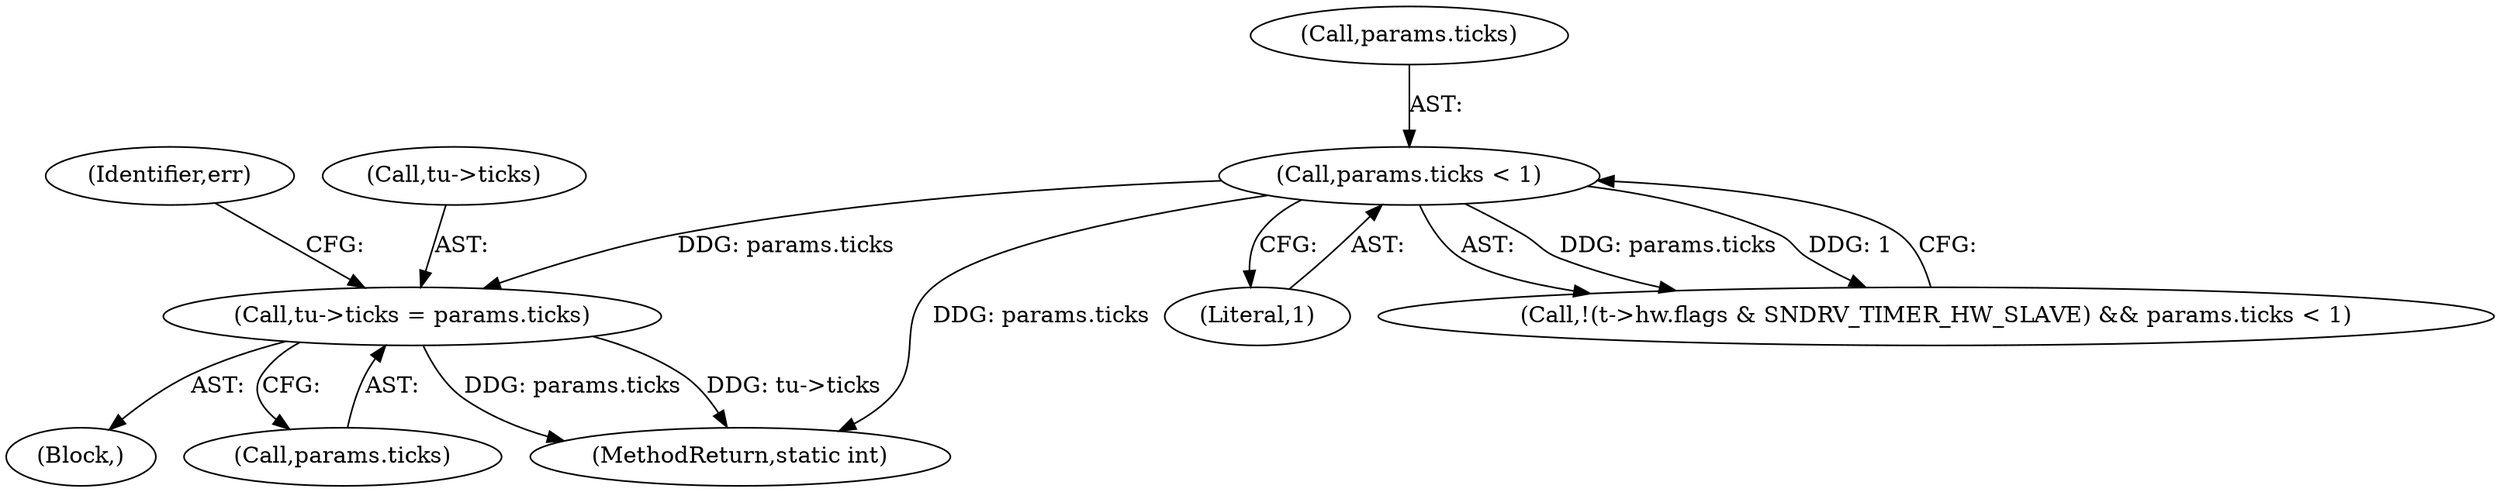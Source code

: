 digraph "0_linux_cec8f96e49d9be372fdb0c3836dcf31ec71e457e@pointer" {
"1000505" [label="(Call,tu->ticks = params.ticks)"];
"1000156" [label="(Call,params.ticks < 1)"];
"1000160" [label="(Literal,1)"];
"1000156" [label="(Call,params.ticks < 1)"];
"1000513" [label="(Identifier,err)"];
"1000506" [label="(Call,tu->ticks)"];
"1000103" [label="(Block,)"];
"1000505" [label="(Call,tu->ticks = params.ticks)"];
"1000509" [label="(Call,params.ticks)"];
"1000157" [label="(Call,params.ticks)"];
"1000147" [label="(Call,!(t->hw.flags & SNDRV_TIMER_HW_SLAVE) && params.ticks < 1)"];
"1000528" [label="(MethodReturn,static int)"];
"1000505" -> "1000103"  [label="AST: "];
"1000505" -> "1000509"  [label="CFG: "];
"1000506" -> "1000505"  [label="AST: "];
"1000509" -> "1000505"  [label="AST: "];
"1000513" -> "1000505"  [label="CFG: "];
"1000505" -> "1000528"  [label="DDG: params.ticks"];
"1000505" -> "1000528"  [label="DDG: tu->ticks"];
"1000156" -> "1000505"  [label="DDG: params.ticks"];
"1000156" -> "1000147"  [label="AST: "];
"1000156" -> "1000160"  [label="CFG: "];
"1000157" -> "1000156"  [label="AST: "];
"1000160" -> "1000156"  [label="AST: "];
"1000147" -> "1000156"  [label="CFG: "];
"1000156" -> "1000528"  [label="DDG: params.ticks"];
"1000156" -> "1000147"  [label="DDG: params.ticks"];
"1000156" -> "1000147"  [label="DDG: 1"];
}
